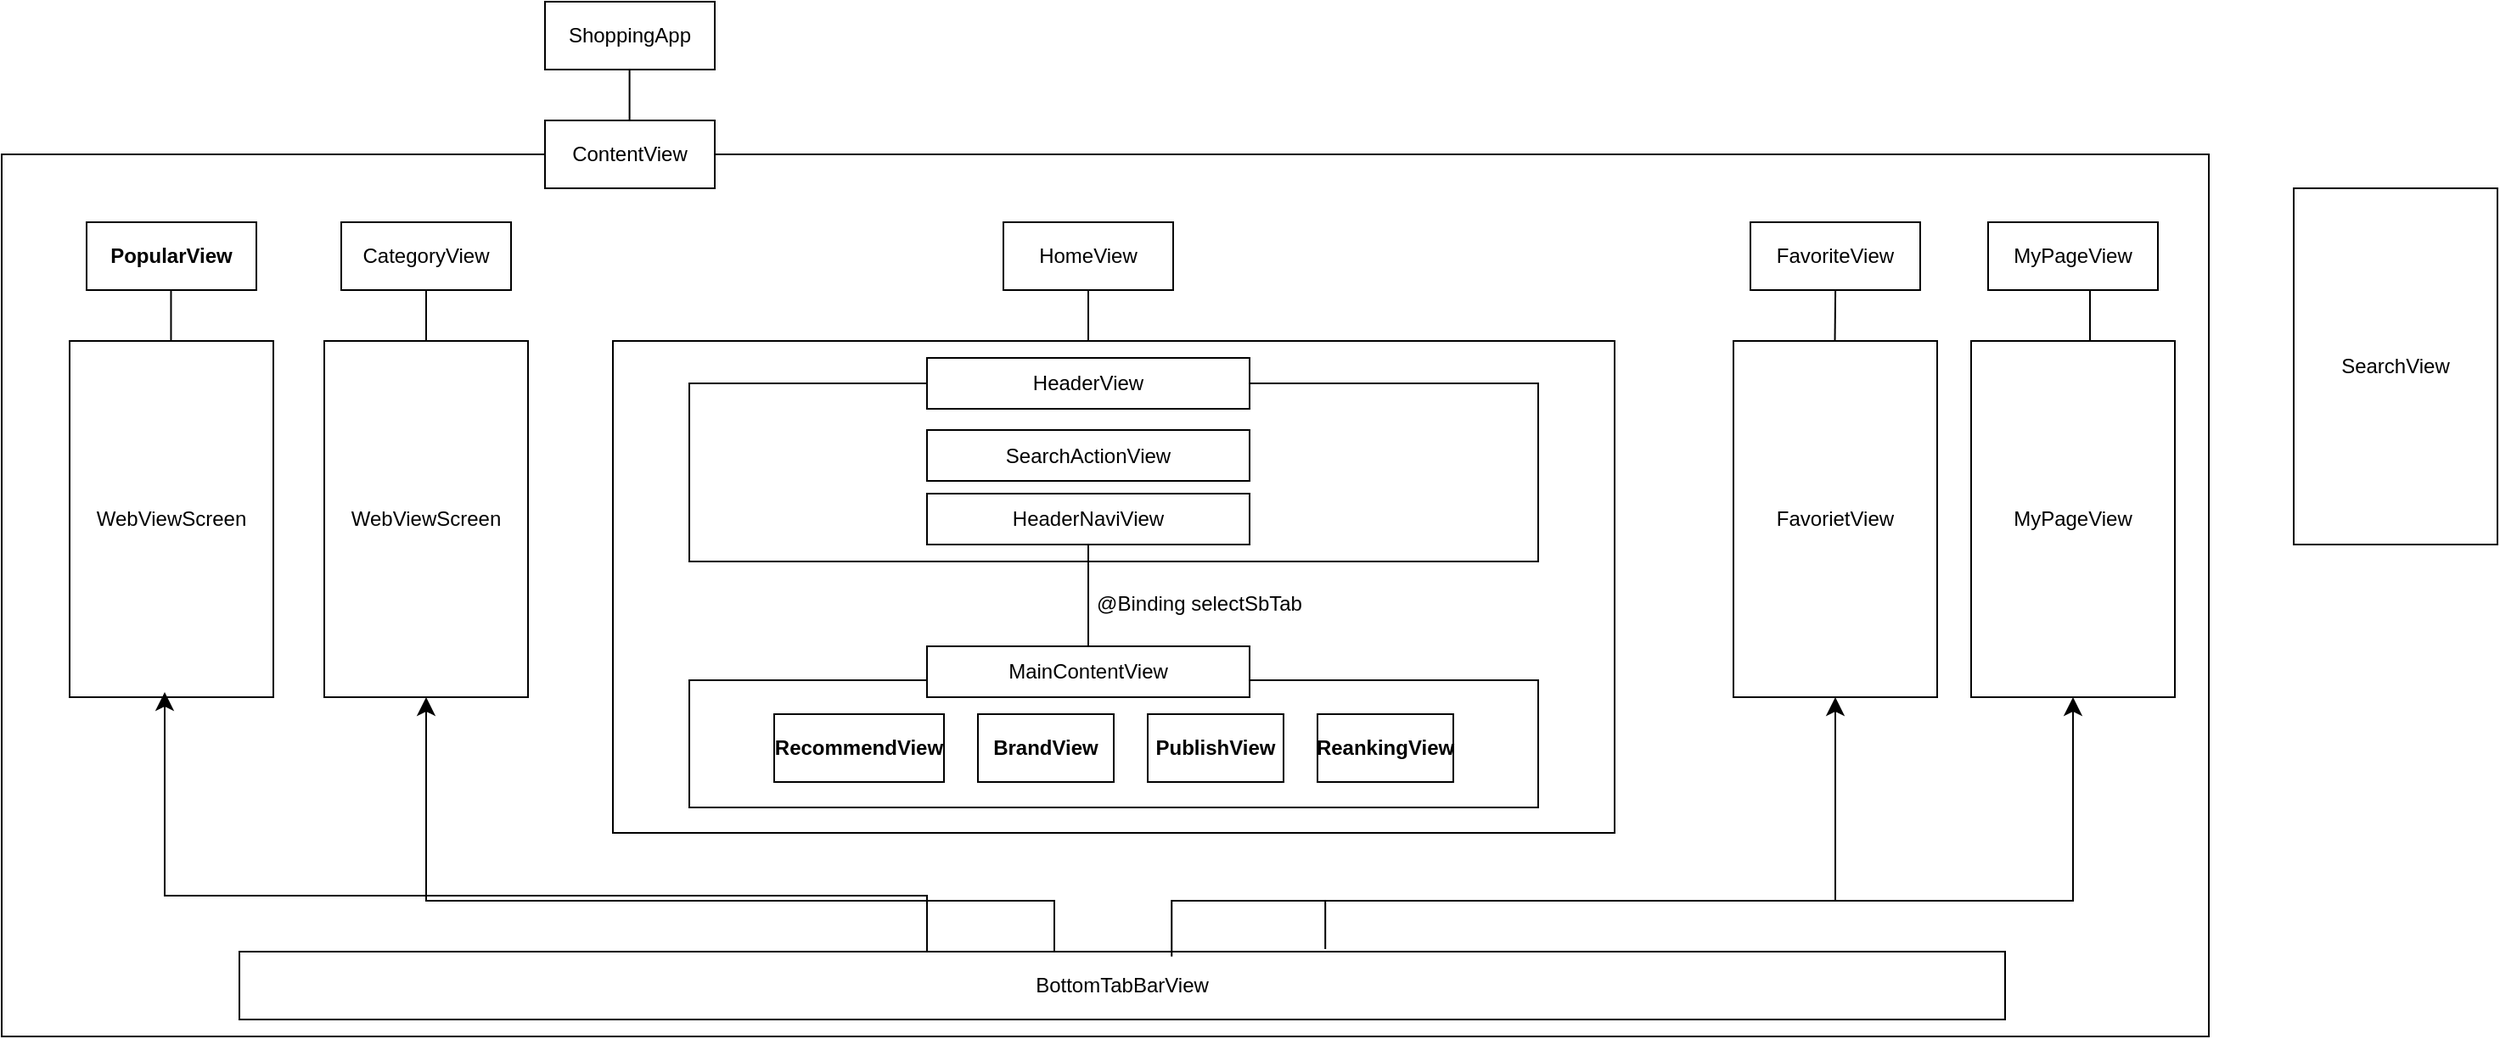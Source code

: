 <mxfile version="24.7.7">
  <diagram name="Page-1" id="RgcESzi8BtFiEBHBB2Ac">
    <mxGraphModel dx="2699" dy="1502" grid="1" gridSize="10" guides="1" tooltips="1" connect="1" arrows="1" fold="1" page="1" pageScale="1" pageWidth="850" pageHeight="1100" math="0" shadow="0">
      <root>
        <mxCell id="0" />
        <mxCell id="1" parent="0" />
        <mxCell id="HWILXITUF1Td9k9XCjZz-3" value="" style="rounded=0;whiteSpace=wrap;html=1;" vertex="1" parent="1">
          <mxGeometry x="-250" y="140" width="1300" height="520" as="geometry" />
        </mxCell>
        <mxCell id="HWILXITUF1Td9k9XCjZz-10" value="" style="rounded=0;whiteSpace=wrap;html=1;" vertex="1" parent="1">
          <mxGeometry x="110" y="250" width="590" height="290" as="geometry" />
        </mxCell>
        <mxCell id="HWILXITUF1Td9k9XCjZz-26" value="" style="rounded=0;whiteSpace=wrap;html=1;" vertex="1" parent="1">
          <mxGeometry x="155" y="450" width="500" height="75" as="geometry" />
        </mxCell>
        <mxCell id="HWILXITUF1Td9k9XCjZz-20" value="" style="rounded=0;whiteSpace=wrap;html=1;" vertex="1" parent="1">
          <mxGeometry x="155" y="275" width="500" height="105" as="geometry" />
        </mxCell>
        <mxCell id="HWILXITUF1Td9k9XCjZz-1" value="ShoppingApp" style="rounded=0;whiteSpace=wrap;html=1;" vertex="1" parent="1">
          <mxGeometry x="70" y="50" width="100" height="40" as="geometry" />
        </mxCell>
        <mxCell id="HWILXITUF1Td9k9XCjZz-2" value="ContentView" style="rounded=0;whiteSpace=wrap;html=1;" vertex="1" parent="1">
          <mxGeometry x="70" y="120" width="100" height="40" as="geometry" />
        </mxCell>
        <mxCell id="HWILXITUF1Td9k9XCjZz-4" value="BottomTabBarView" style="rounded=0;whiteSpace=wrap;html=1;" vertex="1" parent="1">
          <mxGeometry x="-110" y="610" width="1040" height="40" as="geometry" />
        </mxCell>
        <mxCell id="HWILXITUF1Td9k9XCjZz-5" value="HomeView" style="rounded=0;whiteSpace=wrap;html=1;" vertex="1" parent="1">
          <mxGeometry x="340" y="180" width="100" height="40" as="geometry" />
        </mxCell>
        <mxCell id="HWILXITUF1Td9k9XCjZz-6" value="MyPageView" style="rounded=0;whiteSpace=wrap;html=1;" vertex="1" parent="1">
          <mxGeometry x="920" y="180" width="100" height="40" as="geometry" />
        </mxCell>
        <mxCell id="HWILXITUF1Td9k9XCjZz-7" value="CategoryView" style="rounded=0;whiteSpace=wrap;html=1;" vertex="1" parent="1">
          <mxGeometry x="-50" y="180" width="100" height="40" as="geometry" />
        </mxCell>
        <mxCell id="HWILXITUF1Td9k9XCjZz-8" value="PopularView" style="rounded=0;whiteSpace=wrap;html=1;fontStyle=1" vertex="1" parent="1">
          <mxGeometry x="-200" y="180" width="100" height="40" as="geometry" />
        </mxCell>
        <mxCell id="HWILXITUF1Td9k9XCjZz-9" value="FavoriteView" style="rounded=0;whiteSpace=wrap;html=1;" vertex="1" parent="1">
          <mxGeometry x="780" y="180" width="100" height="40" as="geometry" />
        </mxCell>
        <mxCell id="HWILXITUF1Td9k9XCjZz-11" value="RecommendView" style="rounded=0;whiteSpace=wrap;html=1;fontStyle=1" vertex="1" parent="1">
          <mxGeometry x="205" y="470" width="100" height="40" as="geometry" />
        </mxCell>
        <mxCell id="HWILXITUF1Td9k9XCjZz-12" value="BrandView" style="rounded=0;whiteSpace=wrap;html=1;fontStyle=1" vertex="1" parent="1">
          <mxGeometry x="325" y="470" width="80" height="40" as="geometry" />
        </mxCell>
        <mxCell id="HWILXITUF1Td9k9XCjZz-13" value="PublishView" style="rounded=0;whiteSpace=wrap;html=1;fontStyle=1" vertex="1" parent="1">
          <mxGeometry x="425" y="470" width="80" height="40" as="geometry" />
        </mxCell>
        <mxCell id="HWILXITUF1Td9k9XCjZz-14" value="ReankingView" style="rounded=0;whiteSpace=wrap;html=1;fontStyle=1" vertex="1" parent="1">
          <mxGeometry x="525" y="470" width="80" height="40" as="geometry" />
        </mxCell>
        <mxCell id="HWILXITUF1Td9k9XCjZz-21" value="HeaderView" style="rounded=0;whiteSpace=wrap;html=1;" vertex="1" parent="1">
          <mxGeometry x="295" y="260" width="190" height="30" as="geometry" />
        </mxCell>
        <mxCell id="HWILXITUF1Td9k9XCjZz-22" value="SearchActionView" style="rounded=0;whiteSpace=wrap;html=1;" vertex="1" parent="1">
          <mxGeometry x="295" y="302.5" width="190" height="30" as="geometry" />
        </mxCell>
        <mxCell id="HWILXITUF1Td9k9XCjZz-23" value="HeaderNaviView" style="rounded=0;whiteSpace=wrap;html=1;" vertex="1" parent="1">
          <mxGeometry x="295" y="340" width="190" height="30" as="geometry" />
        </mxCell>
        <mxCell id="HWILXITUF1Td9k9XCjZz-28" value="MainContentView" style="rounded=0;whiteSpace=wrap;html=1;" vertex="1" parent="1">
          <mxGeometry x="295" y="430" width="190" height="30" as="geometry" />
        </mxCell>
        <mxCell id="HWILXITUF1Td9k9XCjZz-31" value="" style="endArrow=none;html=1;rounded=0;entryX=0.5;entryY=1;entryDx=0;entryDy=0;exitX=0.5;exitY=0;exitDx=0;exitDy=0;" edge="1" parent="1" source="HWILXITUF1Td9k9XCjZz-28" target="HWILXITUF1Td9k9XCjZz-23">
          <mxGeometry width="50" height="50" relative="1" as="geometry">
            <mxPoint x="470" y="460" as="sourcePoint" />
            <mxPoint x="520" y="410" as="targetPoint" />
          </mxGeometry>
        </mxCell>
        <mxCell id="HWILXITUF1Td9k9XCjZz-33" value="WebViewScreen" style="rounded=0;whiteSpace=wrap;html=1;" vertex="1" parent="1">
          <mxGeometry x="-210" y="250" width="120" height="210" as="geometry" />
        </mxCell>
        <mxCell id="HWILXITUF1Td9k9XCjZz-35" value="@Binding selectSbTab" style="text;html=1;align=center;verticalAlign=middle;resizable=0;points=[];autosize=1;strokeColor=none;fillColor=none;" vertex="1" parent="1">
          <mxGeometry x="385" y="390" width="140" height="30" as="geometry" />
        </mxCell>
        <mxCell id="HWILXITUF1Td9k9XCjZz-36" value="WebViewScreen" style="rounded=0;whiteSpace=wrap;html=1;" vertex="1" parent="1">
          <mxGeometry x="-60" y="250" width="120" height="210" as="geometry" />
        </mxCell>
        <mxCell id="HWILXITUF1Td9k9XCjZz-37" value="FavorietView" style="rounded=0;whiteSpace=wrap;html=1;" vertex="1" parent="1">
          <mxGeometry x="770" y="250" width="120" height="210" as="geometry" />
        </mxCell>
        <mxCell id="HWILXITUF1Td9k9XCjZz-38" value="" style="endArrow=none;html=1;rounded=0;" edge="1" parent="1">
          <mxGeometry width="50" height="50" relative="1" as="geometry">
            <mxPoint x="390" y="250" as="sourcePoint" />
            <mxPoint x="390" y="220" as="targetPoint" />
          </mxGeometry>
        </mxCell>
        <mxCell id="HWILXITUF1Td9k9XCjZz-41" value="" style="endArrow=none;html=1;rounded=0;" edge="1" parent="1">
          <mxGeometry width="50" height="50" relative="1" as="geometry">
            <mxPoint x="2.842e-14" y="250" as="sourcePoint" />
            <mxPoint x="2.842e-14" y="220" as="targetPoint" />
          </mxGeometry>
        </mxCell>
        <mxCell id="HWILXITUF1Td9k9XCjZz-42" value="" style="endArrow=none;html=1;rounded=0;" edge="1" parent="1">
          <mxGeometry width="50" height="50" relative="1" as="geometry">
            <mxPoint x="-150.27" y="250" as="sourcePoint" />
            <mxPoint x="-150.27" y="220" as="targetPoint" />
          </mxGeometry>
        </mxCell>
        <mxCell id="HWILXITUF1Td9k9XCjZz-44" value="" style="edgeStyle=elbowEdgeStyle;elbow=vertical;endArrow=classic;html=1;curved=0;rounded=0;endSize=8;startSize=8;exitX=0.615;exitY=-0.039;exitDx=0;exitDy=0;exitPerimeter=0;" edge="1" parent="1" source="HWILXITUF1Td9k9XCjZz-4">
          <mxGeometry width="50" height="50" relative="1" as="geometry">
            <mxPoint x="920" y="510" as="sourcePoint" />
            <mxPoint x="970" y="460" as="targetPoint" />
            <Array as="points">
              <mxPoint x="810" y="580" />
            </Array>
          </mxGeometry>
        </mxCell>
        <mxCell id="HWILXITUF1Td9k9XCjZz-45" value="MyPageView" style="rounded=0;whiteSpace=wrap;html=1;" vertex="1" parent="1">
          <mxGeometry x="910" y="250" width="120" height="210" as="geometry" />
        </mxCell>
        <mxCell id="HWILXITUF1Td9k9XCjZz-47" value="" style="endArrow=none;html=1;rounded=0;" edge="1" parent="1">
          <mxGeometry width="50" height="50" relative="1" as="geometry">
            <mxPoint x="980" y="250" as="sourcePoint" />
            <mxPoint x="980" y="220" as="targetPoint" />
          </mxGeometry>
        </mxCell>
        <mxCell id="HWILXITUF1Td9k9XCjZz-48" value="" style="endArrow=none;html=1;rounded=0;" edge="1" parent="1">
          <mxGeometry width="50" height="50" relative="1" as="geometry">
            <mxPoint x="829.76" y="250" as="sourcePoint" />
            <mxPoint x="830.06" y="220" as="targetPoint" />
          </mxGeometry>
        </mxCell>
        <mxCell id="HWILXITUF1Td9k9XCjZz-49" value="" style="edgeStyle=elbowEdgeStyle;elbow=vertical;endArrow=classic;html=1;curved=0;rounded=0;endSize=8;startSize=8;exitX=0.528;exitY=0.072;exitDx=0;exitDy=0;exitPerimeter=0;" edge="1" parent="1" source="HWILXITUF1Td9k9XCjZz-4">
          <mxGeometry width="50" height="50" relative="1" as="geometry">
            <mxPoint x="390" y="608" as="sourcePoint" />
            <mxPoint x="830" y="460" as="targetPoint" />
            <Array as="points">
              <mxPoint x="670" y="580" />
            </Array>
          </mxGeometry>
        </mxCell>
        <mxCell id="HWILXITUF1Td9k9XCjZz-51" value="" style="edgeStyle=elbowEdgeStyle;elbow=vertical;endArrow=classic;html=1;curved=0;rounded=0;endSize=8;startSize=8;" edge="1" parent="1">
          <mxGeometry width="50" height="50" relative="1" as="geometry">
            <mxPoint x="370" y="610" as="sourcePoint" />
            <mxPoint y="460" as="targetPoint" />
            <Array as="points">
              <mxPoint x="-160" y="580" />
            </Array>
          </mxGeometry>
        </mxCell>
        <mxCell id="HWILXITUF1Td9k9XCjZz-52" value="" style="edgeStyle=elbowEdgeStyle;elbow=vertical;endArrow=classic;html=1;curved=0;rounded=0;endSize=8;startSize=8;" edge="1" parent="1">
          <mxGeometry width="50" height="50" relative="1" as="geometry">
            <mxPoint x="295" y="610" as="sourcePoint" />
            <mxPoint x="-154" y="457" as="targetPoint" />
            <Array as="points">
              <mxPoint x="-314" y="577" />
            </Array>
          </mxGeometry>
        </mxCell>
        <mxCell id="HWILXITUF1Td9k9XCjZz-53" value="" style="endArrow=none;html=1;rounded=0;" edge="1" parent="1">
          <mxGeometry width="50" height="50" relative="1" as="geometry">
            <mxPoint x="119.8" y="120" as="sourcePoint" />
            <mxPoint x="119.8" y="90" as="targetPoint" />
          </mxGeometry>
        </mxCell>
        <mxCell id="HWILXITUF1Td9k9XCjZz-54" value="SearchView" style="rounded=0;whiteSpace=wrap;html=1;" vertex="1" parent="1">
          <mxGeometry x="1100" y="160" width="120" height="210" as="geometry" />
        </mxCell>
      </root>
    </mxGraphModel>
  </diagram>
</mxfile>
